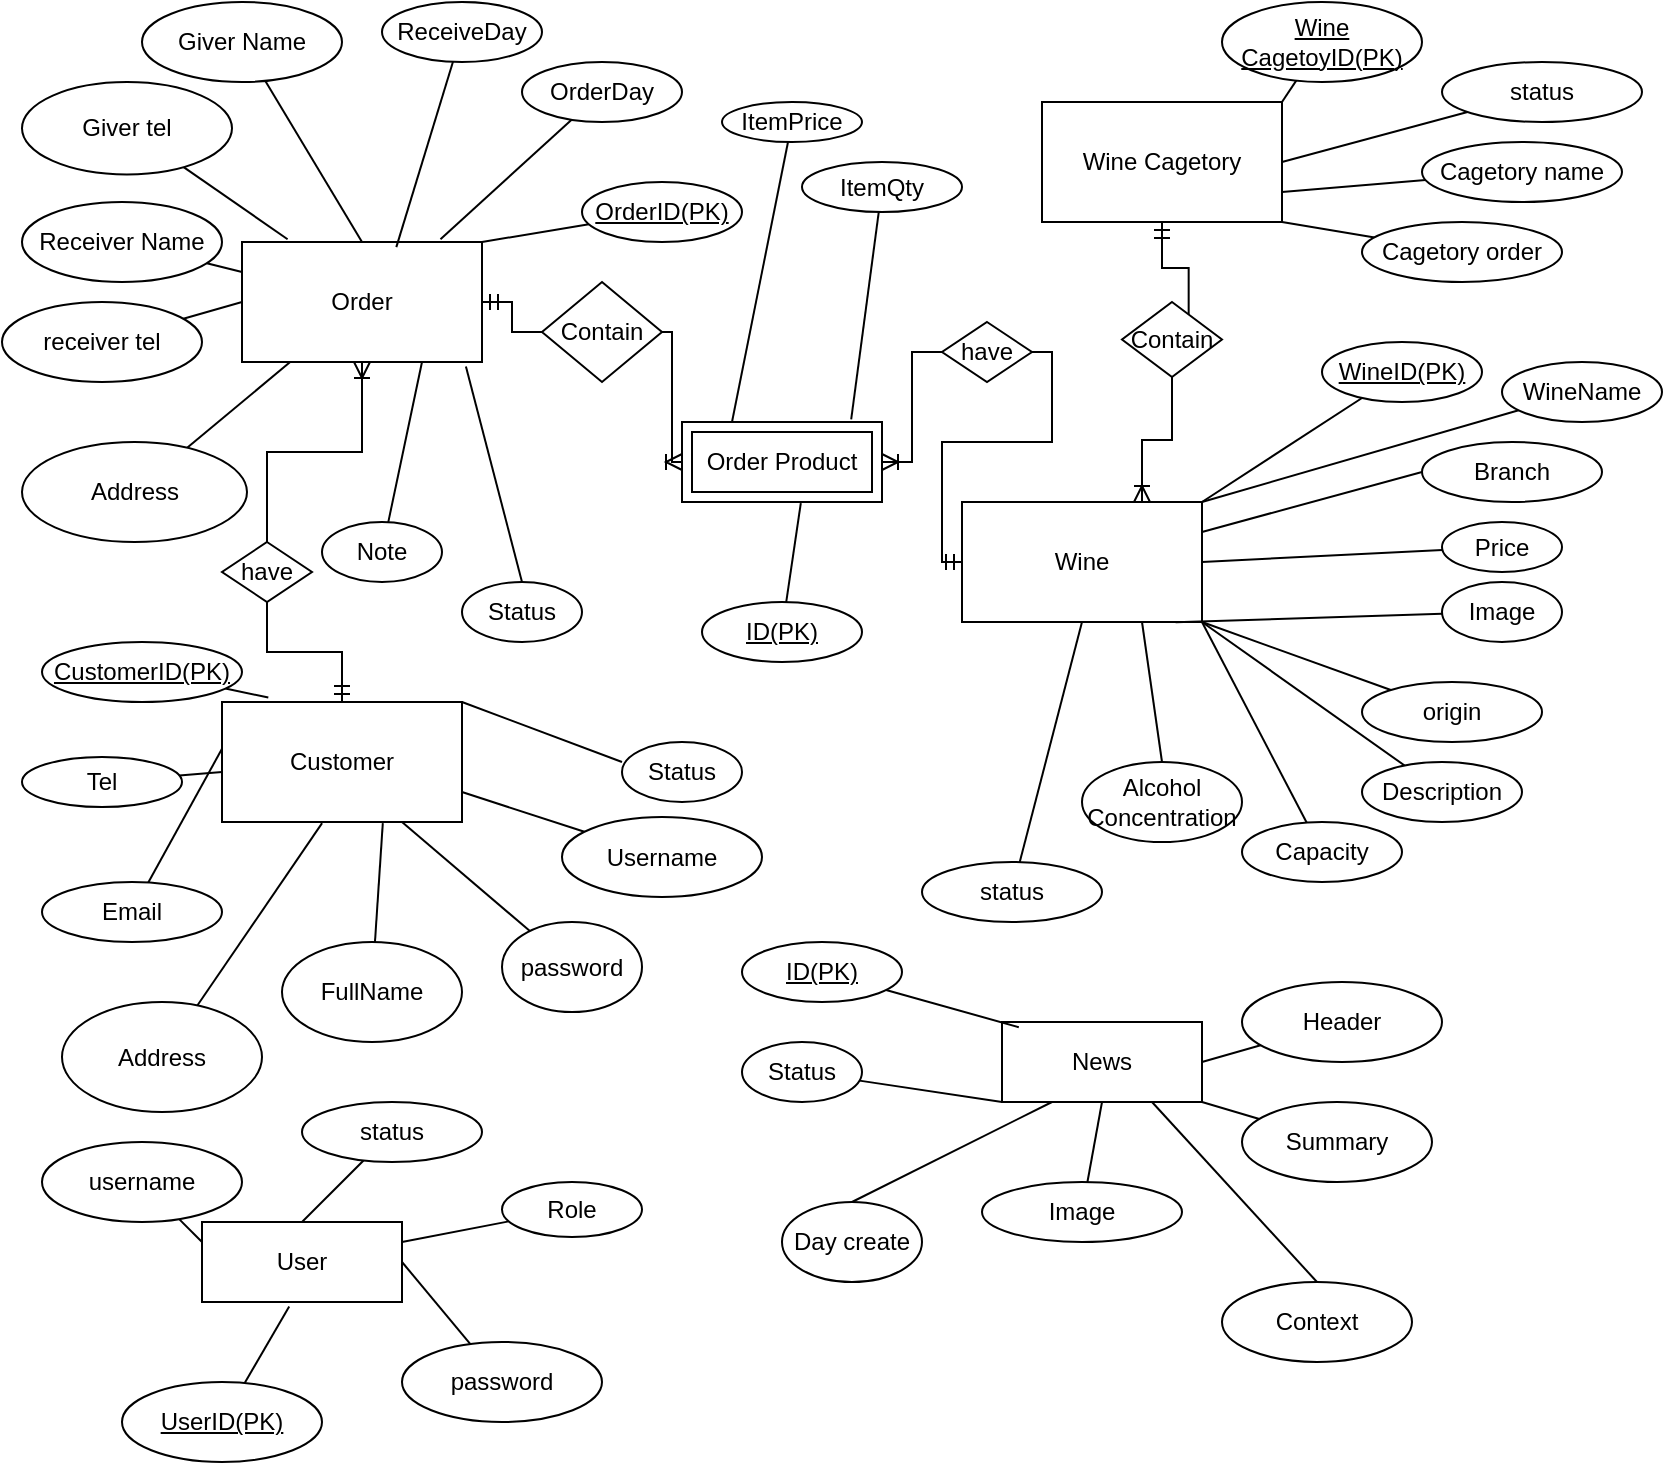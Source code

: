 <mxfile version="21.6.5" type="device">
  <diagram id="R2lEEEUBdFMjLlhIrx00" name="Page-1">
    <mxGraphModel dx="996" dy="573" grid="1" gridSize="10" guides="0" tooltips="1" connect="1" arrows="1" fold="1" page="1" pageScale="1" pageWidth="850" pageHeight="1100" math="0" shadow="0" extFonts="Permanent Marker^https://fonts.googleapis.com/css?family=Permanent+Marker">
      <root>
        <mxCell id="0" />
        <mxCell id="1" parent="0" />
        <mxCell id="dTxI5dDR73npywH-p4hO-19" value="" style="edgeStyle=elbowEdgeStyle;fontSize=12;html=1;endArrow=ERmandOne;startArrow=none;rounded=0;exitX=0.75;exitY=0;exitDx=0;exitDy=0;elbow=vertical;entryX=0.5;entryY=1;entryDx=0;entryDy=0;startFill=0;endFill=0;" parent="1" source="n3k5pTCZ1LAgwSPkUt6G-5" target="dTxI5dDR73npywH-p4hO-30" edge="1">
          <mxGeometry width="100" height="100" relative="1" as="geometry">
            <mxPoint x="622.426" y="171.716" as="sourcePoint" />
            <mxPoint x="750" y="110" as="targetPoint" />
          </mxGeometry>
        </mxCell>
        <mxCell id="dTxI5dDR73npywH-p4hO-21" value="" style="fontSize=12;html=1;endArrow=ERoneToMany;startArrow=none;rounded=0;exitX=0;exitY=0.5;exitDx=0;exitDy=0;entryX=1;entryY=0.5;entryDx=0;entryDy=0;startFill=0;edgeStyle=orthogonalEdgeStyle;" parent="1" source="n3k5pTCZ1LAgwSPkUt6G-11" target="dTxI5dDR73npywH-p4hO-33" edge="1">
          <mxGeometry width="100" height="100" relative="1" as="geometry">
            <mxPoint x="520" y="200" as="sourcePoint" />
            <mxPoint x="420" y="190" as="targetPoint" />
          </mxGeometry>
        </mxCell>
        <mxCell id="dTxI5dDR73npywH-p4hO-22" value="" style="edgeStyle=elbowEdgeStyle;fontSize=12;html=1;endArrow=ERoneToMany;startArrow=none;rounded=0;exitX=1;exitY=0.5;exitDx=0;exitDy=0;entryX=0;entryY=0.5;entryDx=0;entryDy=0;startFill=0;" parent="1" source="n3k5pTCZ1LAgwSPkUt6G-10" target="dTxI5dDR73npywH-p4hO-33" edge="1">
          <mxGeometry width="100" height="100" relative="1" as="geometry">
            <mxPoint x="260" y="160" as="sourcePoint" />
            <mxPoint x="330" y="160" as="targetPoint" />
          </mxGeometry>
        </mxCell>
        <mxCell id="dTxI5dDR73npywH-p4hO-23" value="" style="edgeStyle=orthogonalEdgeStyle;fontSize=12;html=1;endArrow=ERmandOne;startArrow=none;rounded=0;entryX=0.5;entryY=0;entryDx=0;entryDy=0;exitX=0.5;exitY=1;exitDx=0;exitDy=0;startFill=0;endFill=0;" parent="1" source="n3k5pTCZ1LAgwSPkUt6G-12" target="dTxI5dDR73npywH-p4hO-27" edge="1">
          <mxGeometry width="100" height="100" relative="1" as="geometry">
            <mxPoint x="200" y="200" as="sourcePoint" />
            <mxPoint x="240" y="340" as="targetPoint" />
          </mxGeometry>
        </mxCell>
        <mxCell id="dTxI5dDR73npywH-p4hO-25" value="Order" style="rounded=0;whiteSpace=wrap;html=1;" parent="1" vertex="1">
          <mxGeometry x="120" y="130" width="120" height="60" as="geometry" />
        </mxCell>
        <mxCell id="dTxI5dDR73npywH-p4hO-27" value="Customer" style="rounded=0;whiteSpace=wrap;html=1;" parent="1" vertex="1">
          <mxGeometry x="110" y="360" width="120" height="60" as="geometry" />
        </mxCell>
        <mxCell id="dTxI5dDR73npywH-p4hO-30" value="Wine Cagetory" style="rounded=0;whiteSpace=wrap;html=1;" parent="1" vertex="1">
          <mxGeometry x="520" y="60" width="120" height="60" as="geometry" />
        </mxCell>
        <mxCell id="dTxI5dDR73npywH-p4hO-31" value="Wine" style="rounded=0;whiteSpace=wrap;html=1;" parent="1" vertex="1">
          <mxGeometry x="480" y="260" width="120" height="60" as="geometry" />
        </mxCell>
        <mxCell id="dTxI5dDR73npywH-p4hO-33" value="Order Product" style="shape=ext;margin=3;double=1;whiteSpace=wrap;html=1;align=center;" parent="1" vertex="1">
          <mxGeometry x="340" y="220" width="100" height="40" as="geometry" />
        </mxCell>
        <mxCell id="8G3KxPDngYe6h84Ui3Jd-6" style="rounded=0;orthogonalLoop=1;jettySize=auto;html=1;entryX=1;entryY=0;entryDx=0;entryDy=0;endArrow=none;endFill=0;" parent="1" source="dTxI5dDR73npywH-p4hO-35" target="dTxI5dDR73npywH-p4hO-31" edge="1">
          <mxGeometry relative="1" as="geometry">
            <mxPoint x="610" y="280" as="targetPoint" />
          </mxGeometry>
        </mxCell>
        <mxCell id="dTxI5dDR73npywH-p4hO-35" value="WineName" style="ellipse;whiteSpace=wrap;html=1;align=center;" parent="1" vertex="1">
          <mxGeometry x="750" y="190" width="80" height="30" as="geometry" />
        </mxCell>
        <mxCell id="8G3KxPDngYe6h84Ui3Jd-5" style="rounded=0;orthogonalLoop=1;jettySize=auto;html=1;entryX=1;entryY=0;entryDx=0;entryDy=0;endArrow=none;endFill=0;" parent="1" source="dTxI5dDR73npywH-p4hO-38" target="dTxI5dDR73npywH-p4hO-31" edge="1">
          <mxGeometry relative="1" as="geometry" />
        </mxCell>
        <mxCell id="dTxI5dDR73npywH-p4hO-38" value="WineID(PK)" style="ellipse;whiteSpace=wrap;html=1;align=center;fontStyle=4;" parent="1" vertex="1">
          <mxGeometry x="660" y="180" width="80" height="30" as="geometry" />
        </mxCell>
        <mxCell id="8G3KxPDngYe6h84Ui3Jd-9" style="rounded=0;orthogonalLoop=1;jettySize=auto;html=1;entryX=1;entryY=0.5;entryDx=0;entryDy=0;endArrow=none;endFill=0;" parent="1" source="VobUMtlbzpRoxm0NPVZj-3" target="dTxI5dDR73npywH-p4hO-31" edge="1">
          <mxGeometry relative="1" as="geometry">
            <mxPoint x="550" y="370" as="targetPoint" />
          </mxGeometry>
        </mxCell>
        <mxCell id="VobUMtlbzpRoxm0NPVZj-3" value="Price" style="ellipse;whiteSpace=wrap;html=1;align=center;" parent="1" vertex="1">
          <mxGeometry x="720" y="270" width="60" height="25" as="geometry" />
        </mxCell>
        <mxCell id="8G3KxPDngYe6h84Ui3Jd-26" style="rounded=0;orthogonalLoop=1;jettySize=auto;html=1;entryX=0.846;entryY=-0.033;entryDx=0;entryDy=0;entryPerimeter=0;endArrow=none;endFill=0;" parent="1" source="VobUMtlbzpRoxm0NPVZj-5" target="dTxI5dDR73npywH-p4hO-33" edge="1">
          <mxGeometry relative="1" as="geometry" />
        </mxCell>
        <mxCell id="VobUMtlbzpRoxm0NPVZj-5" value="ItemQty" style="ellipse;whiteSpace=wrap;html=1;align=center;" parent="1" vertex="1">
          <mxGeometry x="400" y="90" width="80" height="25" as="geometry" />
        </mxCell>
        <mxCell id="VobUMtlbzpRoxm0NPVZj-6" value="Branch" style="ellipse;whiteSpace=wrap;html=1;align=center;" parent="1" vertex="1">
          <mxGeometry x="710" y="230" width="90" height="30" as="geometry" />
        </mxCell>
        <mxCell id="8G3KxPDngYe6h84Ui3Jd-25" style="rounded=0;orthogonalLoop=1;jettySize=auto;html=1;entryX=0.25;entryY=0;entryDx=0;entryDy=0;endArrow=none;endFill=0;" parent="1" source="VobUMtlbzpRoxm0NPVZj-7" target="dTxI5dDR73npywH-p4hO-33" edge="1">
          <mxGeometry relative="1" as="geometry" />
        </mxCell>
        <mxCell id="VobUMtlbzpRoxm0NPVZj-7" value="ItemPrice" style="ellipse;whiteSpace=wrap;html=1;align=center;" parent="1" vertex="1">
          <mxGeometry x="360" y="60" width="70" height="20" as="geometry" />
        </mxCell>
        <mxCell id="8G3KxPDngYe6h84Ui3Jd-11" style="rounded=0;orthogonalLoop=1;jettySize=auto;html=1;entryX=1;entryY=1;entryDx=0;entryDy=0;endArrow=none;endFill=0;" parent="1" source="VobUMtlbzpRoxm0NPVZj-8" target="dTxI5dDR73npywH-p4hO-31" edge="1">
          <mxGeometry relative="1" as="geometry">
            <mxPoint x="550" y="390" as="targetPoint" />
          </mxGeometry>
        </mxCell>
        <mxCell id="VobUMtlbzpRoxm0NPVZj-8" value="Description" style="ellipse;whiteSpace=wrap;html=1;align=center;" parent="1" vertex="1">
          <mxGeometry x="680" y="390" width="80" height="30" as="geometry" />
        </mxCell>
        <mxCell id="8G3KxPDngYe6h84Ui3Jd-20" style="rounded=0;orthogonalLoop=1;jettySize=auto;html=1;entryX=0.417;entryY=1.009;entryDx=0;entryDy=0;entryPerimeter=0;endArrow=none;endFill=0;" parent="1" source="VobUMtlbzpRoxm0NPVZj-9" target="dTxI5dDR73npywH-p4hO-27" edge="1">
          <mxGeometry relative="1" as="geometry" />
        </mxCell>
        <mxCell id="VobUMtlbzpRoxm0NPVZj-9" value="Address" style="ellipse;whiteSpace=wrap;html=1;align=center;" parent="1" vertex="1">
          <mxGeometry x="30" y="510" width="100" height="55" as="geometry" />
        </mxCell>
        <mxCell id="8G3KxPDngYe6h84Ui3Jd-15" style="rounded=0;orthogonalLoop=1;jettySize=auto;html=1;entryX=0.5;entryY=1;entryDx=0;entryDy=0;endArrow=none;endFill=0;" parent="1" source="VobUMtlbzpRoxm0NPVZj-11" target="dTxI5dDR73npywH-p4hO-31" edge="1">
          <mxGeometry relative="1" as="geometry">
            <mxPoint x="400" y="370" as="targetPoint" />
          </mxGeometry>
        </mxCell>
        <mxCell id="VobUMtlbzpRoxm0NPVZj-11" value="status" style="ellipse;whiteSpace=wrap;html=1;align=center;" parent="1" vertex="1">
          <mxGeometry x="460" y="440" width="90" height="30" as="geometry" />
        </mxCell>
        <mxCell id="8G3KxPDngYe6h84Ui3Jd-23" style="rounded=0;orthogonalLoop=1;jettySize=auto;html=1;entryX=0.827;entryY=-0.023;entryDx=0;entryDy=0;endArrow=none;endFill=0;entryPerimeter=0;" parent="1" source="VobUMtlbzpRoxm0NPVZj-13" target="dTxI5dDR73npywH-p4hO-25" edge="1">
          <mxGeometry relative="1" as="geometry" />
        </mxCell>
        <mxCell id="VobUMtlbzpRoxm0NPVZj-13" value="OrderDay" style="ellipse;whiteSpace=wrap;html=1;align=center;" parent="1" vertex="1">
          <mxGeometry x="260" y="40" width="80" height="30" as="geometry" />
        </mxCell>
        <mxCell id="8G3KxPDngYe6h84Ui3Jd-24" style="rounded=0;orthogonalLoop=1;jettySize=auto;html=1;entryX=1;entryY=0;entryDx=0;entryDy=0;endArrow=none;endFill=0;" parent="1" source="VobUMtlbzpRoxm0NPVZj-15" target="dTxI5dDR73npywH-p4hO-25" edge="1">
          <mxGeometry relative="1" as="geometry" />
        </mxCell>
        <mxCell id="VobUMtlbzpRoxm0NPVZj-15" value="OrderID(PK)" style="ellipse;whiteSpace=wrap;html=1;align=center;fontStyle=4;" parent="1" vertex="1">
          <mxGeometry x="290" y="100" width="80" height="30" as="geometry" />
        </mxCell>
        <mxCell id="8G3KxPDngYe6h84Ui3Jd-17" style="rounded=0;orthogonalLoop=1;jettySize=auto;html=1;entryX=0.67;entryY=1.009;entryDx=0;entryDy=0;entryPerimeter=0;endArrow=none;endFill=0;" parent="1" source="VobUMtlbzpRoxm0NPVZj-16" target="dTxI5dDR73npywH-p4hO-27" edge="1">
          <mxGeometry relative="1" as="geometry">
            <mxPoint x="150" y="480" as="targetPoint" />
          </mxGeometry>
        </mxCell>
        <mxCell id="VobUMtlbzpRoxm0NPVZj-16" value="FullName" style="ellipse;whiteSpace=wrap;html=1;align=center;" parent="1" vertex="1">
          <mxGeometry x="140" y="480" width="90" height="50" as="geometry" />
        </mxCell>
        <mxCell id="8G3KxPDngYe6h84Ui3Jd-18" style="rounded=0;orthogonalLoop=1;jettySize=auto;html=1;endArrow=none;endFill=0;" parent="1" source="VobUMtlbzpRoxm0NPVZj-17" target="dTxI5dDR73npywH-p4hO-27" edge="1">
          <mxGeometry relative="1" as="geometry">
            <mxPoint x="150" y="350" as="targetPoint" />
          </mxGeometry>
        </mxCell>
        <mxCell id="VobUMtlbzpRoxm0NPVZj-17" value="Tel" style="ellipse;whiteSpace=wrap;html=1;align=center;" parent="1" vertex="1">
          <mxGeometry x="10" y="387.5" width="80" height="25" as="geometry" />
        </mxCell>
        <mxCell id="8G3KxPDngYe6h84Ui3Jd-19" style="rounded=0;orthogonalLoop=1;jettySize=auto;html=1;entryX=0.193;entryY=-0.037;entryDx=0;entryDy=0;entryPerimeter=0;elbow=vertical;endArrow=none;endFill=0;" parent="1" source="VobUMtlbzpRoxm0NPVZj-18" target="dTxI5dDR73npywH-p4hO-27" edge="1">
          <mxGeometry relative="1" as="geometry" />
        </mxCell>
        <mxCell id="VobUMtlbzpRoxm0NPVZj-18" value="CustomerID(PK)" style="ellipse;whiteSpace=wrap;html=1;align=center;fontStyle=4;" parent="1" vertex="1">
          <mxGeometry x="20" y="330" width="100" height="30" as="geometry" />
        </mxCell>
        <mxCell id="8G3KxPDngYe6h84Ui3Jd-21" style="rounded=0;orthogonalLoop=1;jettySize=auto;html=1;entryX=0;entryY=0.39;entryDx=0;entryDy=0;entryPerimeter=0;endArrow=none;endFill=0;" parent="1" source="VobUMtlbzpRoxm0NPVZj-19" target="dTxI5dDR73npywH-p4hO-27" edge="1">
          <mxGeometry relative="1" as="geometry" />
        </mxCell>
        <mxCell id="VobUMtlbzpRoxm0NPVZj-19" value="Email" style="ellipse;whiteSpace=wrap;html=1;align=center;" parent="1" vertex="1">
          <mxGeometry x="20" y="450" width="90" height="30" as="geometry" />
        </mxCell>
        <mxCell id="8G3KxPDngYe6h84Ui3Jd-13" style="rounded=0;orthogonalLoop=1;jettySize=auto;html=1;entryX=1;entryY=0.75;entryDx=0;entryDy=0;endArrow=none;endFill=0;" parent="1" source="8G3KxPDngYe6h84Ui3Jd-1" target="dTxI5dDR73npywH-p4hO-30" edge="1">
          <mxGeometry relative="1" as="geometry" />
        </mxCell>
        <mxCell id="8G3KxPDngYe6h84Ui3Jd-1" value="Cagetory name" style="ellipse;whiteSpace=wrap;html=1;align=center;" parent="1" vertex="1">
          <mxGeometry x="710" y="80" width="100" height="30" as="geometry" />
        </mxCell>
        <mxCell id="8G3KxPDngYe6h84Ui3Jd-12" style="rounded=0;orthogonalLoop=1;jettySize=auto;html=1;entryX=1;entryY=0;entryDx=0;entryDy=0;endArrow=none;endFill=0;" parent="1" source="8G3KxPDngYe6h84Ui3Jd-4" target="dTxI5dDR73npywH-p4hO-30" edge="1">
          <mxGeometry relative="1" as="geometry" />
        </mxCell>
        <mxCell id="8G3KxPDngYe6h84Ui3Jd-4" value="Wine&lt;br style=&quot;border-color: var(--border-color);&quot;&gt;CagetoyID(PK)" style="ellipse;whiteSpace=wrap;html=1;align=center;fontStyle=4;" parent="1" vertex="1">
          <mxGeometry x="610" y="10" width="100" height="40" as="geometry" />
        </mxCell>
        <mxCell id="rmuJf8ZQ7ZaGDNXfYBwP-2" style="rounded=0;orthogonalLoop=1;jettySize=auto;html=1;entryX=1;entryY=1;entryDx=0;entryDy=0;endArrow=none;endFill=0;" parent="1" source="rmuJf8ZQ7ZaGDNXfYBwP-1" target="dTxI5dDR73npywH-p4hO-31" edge="1">
          <mxGeometry relative="1" as="geometry">
            <mxPoint x="550" y="400" as="targetPoint" />
          </mxGeometry>
        </mxCell>
        <mxCell id="rmuJf8ZQ7ZaGDNXfYBwP-1" value="Capacity" style="ellipse;whiteSpace=wrap;html=1;align=center;" parent="1" vertex="1">
          <mxGeometry x="620" y="420" width="80" height="30" as="geometry" />
        </mxCell>
        <mxCell id="rmuJf8ZQ7ZaGDNXfYBwP-5" style="edgeStyle=orthogonalEdgeStyle;rounded=0;orthogonalLoop=1;jettySize=auto;html=1;exitX=0.5;exitY=1;exitDx=0;exitDy=0;" parent="1" edge="1">
          <mxGeometry relative="1" as="geometry">
            <mxPoint x="460" y="300" as="sourcePoint" />
            <mxPoint x="460" y="300" as="targetPoint" />
          </mxGeometry>
        </mxCell>
        <mxCell id="Azhsq3GnwWCv2wDgY1An-1" style="edgeStyle=orthogonalEdgeStyle;rounded=0;orthogonalLoop=1;jettySize=auto;html=1;exitX=0.5;exitY=1;exitDx=0;exitDy=0;" parent="1" edge="1">
          <mxGeometry relative="1" as="geometry">
            <mxPoint x="350" y="397.5" as="sourcePoint" />
            <mxPoint x="350" y="397.5" as="targetPoint" />
          </mxGeometry>
        </mxCell>
        <mxCell id="Azhsq3GnwWCv2wDgY1An-3" style="rounded=0;orthogonalLoop=1;jettySize=auto;html=1;endArrow=none;endFill=0;exitX=0.5;exitY=0;exitDx=0;exitDy=0;entryX=0.75;entryY=1;entryDx=0;entryDy=0;" parent="1" source="Azhsq3GnwWCv2wDgY1An-2" edge="1" target="dTxI5dDR73npywH-p4hO-31">
          <mxGeometry relative="1" as="geometry">
            <mxPoint x="604.535" y="349.021" as="sourcePoint" />
            <mxPoint x="600" y="300" as="targetPoint" />
          </mxGeometry>
        </mxCell>
        <mxCell id="Azhsq3GnwWCv2wDgY1An-2" value="Alcohol&lt;br&gt;Concentration" style="ellipse;whiteSpace=wrap;html=1;align=center;" parent="1" vertex="1">
          <mxGeometry x="540" y="390" width="80" height="40" as="geometry" />
        </mxCell>
        <mxCell id="Azhsq3GnwWCv2wDgY1An-16" style="rounded=0;orthogonalLoop=1;jettySize=auto;html=1;endArrow=none;endFill=0;entryX=1;entryY=0.25;entryDx=0;entryDy=0;exitX=0;exitY=0.5;exitDx=0;exitDy=0;" parent="1" source="VobUMtlbzpRoxm0NPVZj-6" target="dTxI5dDR73npywH-p4hO-31" edge="1">
          <mxGeometry relative="1" as="geometry">
            <mxPoint x="735" y="400" as="sourcePoint" />
            <mxPoint x="650" y="240" as="targetPoint" />
          </mxGeometry>
        </mxCell>
        <mxCell id="Azhsq3GnwWCv2wDgY1An-24" style="rounded=0;orthogonalLoop=1;jettySize=auto;html=1;entryX=0.75;entryY=1;entryDx=0;entryDy=0;endArrow=none;endFill=0;" parent="1" source="Azhsq3GnwWCv2wDgY1An-23" target="dTxI5dDR73npywH-p4hO-25" edge="1">
          <mxGeometry relative="1" as="geometry" />
        </mxCell>
        <mxCell id="Azhsq3GnwWCv2wDgY1An-23" value="Note" style="ellipse;whiteSpace=wrap;html=1;align=center;" parent="1" vertex="1">
          <mxGeometry x="160" y="270" width="60" height="30" as="geometry" />
        </mxCell>
        <mxCell id="Azhsq3GnwWCv2wDgY1An-25" style="edgeStyle=orthogonalEdgeStyle;rounded=0;orthogonalLoop=1;jettySize=auto;html=1;exitX=0.5;exitY=1;exitDx=0;exitDy=0;" parent="1" source="VobUMtlbzpRoxm0NPVZj-3" target="VobUMtlbzpRoxm0NPVZj-3" edge="1">
          <mxGeometry relative="1" as="geometry" />
        </mxCell>
        <mxCell id="Azhsq3GnwWCv2wDgY1An-27" style="rounded=0;orthogonalLoop=1;jettySize=auto;html=1;entryX=0.89;entryY=1.003;entryDx=0;entryDy=0;entryPerimeter=0;endArrow=none;endFill=0;" parent="1" source="Azhsq3GnwWCv2wDgY1An-26" target="dTxI5dDR73npywH-p4hO-31" edge="1">
          <mxGeometry relative="1" as="geometry" />
        </mxCell>
        <mxCell id="Azhsq3GnwWCv2wDgY1An-26" value="Image" style="ellipse;whiteSpace=wrap;html=1;align=center;" parent="1" vertex="1">
          <mxGeometry x="720" y="300" width="60" height="30" as="geometry" />
        </mxCell>
        <mxCell id="Azhsq3GnwWCv2wDgY1An-30" style="edgeStyle=orthogonalEdgeStyle;rounded=0;orthogonalLoop=1;jettySize=auto;html=1;exitX=0.5;exitY=1;exitDx=0;exitDy=0;" parent="1" source="Azhsq3GnwWCv2wDgY1An-26" target="Azhsq3GnwWCv2wDgY1An-26" edge="1">
          <mxGeometry relative="1" as="geometry" />
        </mxCell>
        <mxCell id="Azhsq3GnwWCv2wDgY1An-37" value="User" style="whiteSpace=wrap;html=1;align=center;" parent="1" vertex="1">
          <mxGeometry x="100" y="620" width="100" height="40" as="geometry" />
        </mxCell>
        <mxCell id="Azhsq3GnwWCv2wDgY1An-38" value="News" style="whiteSpace=wrap;html=1;align=center;" parent="1" vertex="1">
          <mxGeometry x="500" y="520" width="100" height="40" as="geometry" />
        </mxCell>
        <mxCell id="Azhsq3GnwWCv2wDgY1An-42" style="rounded=0;orthogonalLoop=1;jettySize=auto;html=1;entryX=0;entryY=0.25;entryDx=0;entryDy=0;endArrow=none;endFill=0;" parent="1" source="Azhsq3GnwWCv2wDgY1An-39" target="Azhsq3GnwWCv2wDgY1An-37" edge="1">
          <mxGeometry relative="1" as="geometry" />
        </mxCell>
        <mxCell id="Azhsq3GnwWCv2wDgY1An-39" value="username" style="ellipse;whiteSpace=wrap;html=1;align=center;" parent="1" vertex="1">
          <mxGeometry x="20" y="580" width="100" height="40" as="geometry" />
        </mxCell>
        <mxCell id="Azhsq3GnwWCv2wDgY1An-43" style="rounded=0;orthogonalLoop=1;jettySize=auto;html=1;entryX=0.436;entryY=1.055;entryDx=0;entryDy=0;entryPerimeter=0;endArrow=none;endFill=0;" parent="1" source="Azhsq3GnwWCv2wDgY1An-40" target="Azhsq3GnwWCv2wDgY1An-37" edge="1">
          <mxGeometry relative="1" as="geometry" />
        </mxCell>
        <mxCell id="Azhsq3GnwWCv2wDgY1An-40" value="UserID(PK)" style="ellipse;whiteSpace=wrap;html=1;align=center;fontStyle=4;" parent="1" vertex="1">
          <mxGeometry x="60" y="700" width="100" height="40" as="geometry" />
        </mxCell>
        <mxCell id="Azhsq3GnwWCv2wDgY1An-44" style="rounded=0;orthogonalLoop=1;jettySize=auto;html=1;entryX=1;entryY=0.5;entryDx=0;entryDy=0;endArrow=none;endFill=0;" parent="1" source="Azhsq3GnwWCv2wDgY1An-41" target="Azhsq3GnwWCv2wDgY1An-37" edge="1">
          <mxGeometry relative="1" as="geometry" />
        </mxCell>
        <mxCell id="Azhsq3GnwWCv2wDgY1An-41" value="password" style="ellipse;whiteSpace=wrap;html=1;align=center;" parent="1" vertex="1">
          <mxGeometry x="200" y="680" width="100" height="40" as="geometry" />
        </mxCell>
        <mxCell id="Azhsq3GnwWCv2wDgY1An-47" style="rounded=0;orthogonalLoop=1;jettySize=auto;html=1;entryX=1;entryY=0.5;entryDx=0;entryDy=0;endArrow=none;endFill=0;" parent="1" source="Azhsq3GnwWCv2wDgY1An-45" target="Azhsq3GnwWCv2wDgY1An-38" edge="1">
          <mxGeometry relative="1" as="geometry" />
        </mxCell>
        <mxCell id="Azhsq3GnwWCv2wDgY1An-45" value="Header" style="ellipse;whiteSpace=wrap;html=1;align=center;" parent="1" vertex="1">
          <mxGeometry x="620" y="500" width="100" height="40" as="geometry" />
        </mxCell>
        <mxCell id="Azhsq3GnwWCv2wDgY1An-49" style="rounded=0;orthogonalLoop=1;jettySize=auto;html=1;entryX=1;entryY=1;entryDx=0;entryDy=0;endArrow=none;endFill=0;" parent="1" source="Azhsq3GnwWCv2wDgY1An-46" target="Azhsq3GnwWCv2wDgY1An-38" edge="1">
          <mxGeometry relative="1" as="geometry" />
        </mxCell>
        <mxCell id="Azhsq3GnwWCv2wDgY1An-46" value="Summary" style="ellipse;whiteSpace=wrap;html=1;align=center;" parent="1" vertex="1">
          <mxGeometry x="620" y="560" width="95" height="40" as="geometry" />
        </mxCell>
        <mxCell id="Azhsq3GnwWCv2wDgY1An-50" style="rounded=0;orthogonalLoop=1;jettySize=auto;html=1;entryX=0.5;entryY=1;entryDx=0;entryDy=0;endArrow=none;endFill=0;" parent="1" source="Azhsq3GnwWCv2wDgY1An-48" target="Azhsq3GnwWCv2wDgY1An-38" edge="1">
          <mxGeometry relative="1" as="geometry" />
        </mxCell>
        <mxCell id="Azhsq3GnwWCv2wDgY1An-48" value="Image" style="ellipse;whiteSpace=wrap;html=1;align=center;" parent="1" vertex="1">
          <mxGeometry x="490" y="600" width="100" height="30" as="geometry" />
        </mxCell>
        <mxCell id="n3k5pTCZ1LAgwSPkUt6G-16" style="rounded=0;orthogonalLoop=1;jettySize=auto;html=1;entryX=1;entryY=0.25;entryDx=0;entryDy=0;endArrow=none;endFill=0;" parent="1" source="n3k5pTCZ1LAgwSPkUt6G-15" target="Azhsq3GnwWCv2wDgY1An-37" edge="1">
          <mxGeometry relative="1" as="geometry" />
        </mxCell>
        <mxCell id="n3k5pTCZ1LAgwSPkUt6G-15" value="Role" style="ellipse;whiteSpace=wrap;html=1;align=center;" parent="1" vertex="1">
          <mxGeometry x="250" y="600" width="70" height="27.5" as="geometry" />
        </mxCell>
        <mxCell id="n3k5pTCZ1LAgwSPkUt6G-24" style="rounded=0;orthogonalLoop=1;jettySize=auto;html=1;entryX=0.75;entryY=1;entryDx=0;entryDy=0;endArrow=none;endFill=0;" parent="1" source="n3k5pTCZ1LAgwSPkUt6G-23" target="dTxI5dDR73npywH-p4hO-27" edge="1">
          <mxGeometry relative="1" as="geometry" />
        </mxCell>
        <mxCell id="n3k5pTCZ1LAgwSPkUt6G-23" value="password" style="ellipse;whiteSpace=wrap;html=1;align=center;" parent="1" vertex="1">
          <mxGeometry x="250" y="470" width="70" height="45" as="geometry" />
        </mxCell>
        <mxCell id="n3k5pTCZ1LAgwSPkUt6G-26" style="rounded=0;orthogonalLoop=1;jettySize=auto;html=1;entryX=1;entryY=0.75;entryDx=0;entryDy=0;endArrow=none;endFill=0;" parent="1" source="n3k5pTCZ1LAgwSPkUt6G-25" target="dTxI5dDR73npywH-p4hO-27" edge="1">
          <mxGeometry relative="1" as="geometry" />
        </mxCell>
        <mxCell id="n3k5pTCZ1LAgwSPkUt6G-25" value="Username" style="ellipse;whiteSpace=wrap;html=1;align=center;" parent="1" vertex="1">
          <mxGeometry x="280" y="417.5" width="100" height="40" as="geometry" />
        </mxCell>
        <mxCell id="n3k5pTCZ1LAgwSPkUt6G-29" style="rounded=0;orthogonalLoop=1;jettySize=auto;html=1;entryX=0.19;entryY=-0.023;entryDx=0;entryDy=0;endArrow=none;endFill=0;entryPerimeter=0;" parent="1" source="n3k5pTCZ1LAgwSPkUt6G-28" target="dTxI5dDR73npywH-p4hO-25" edge="1">
          <mxGeometry relative="1" as="geometry" />
        </mxCell>
        <mxCell id="n3k5pTCZ1LAgwSPkUt6G-28" value="Giver tel" style="ellipse;whiteSpace=wrap;html=1;align=center;" parent="1" vertex="1">
          <mxGeometry x="10" y="50" width="105" height="46.25" as="geometry" />
        </mxCell>
        <mxCell id="n3k5pTCZ1LAgwSPkUt6G-35" style="rounded=0;orthogonalLoop=1;jettySize=auto;html=1;entryX=0.5;entryY=0;entryDx=0;entryDy=0;endArrow=none;endFill=0;" parent="1" source="n3k5pTCZ1LAgwSPkUt6G-32" target="dTxI5dDR73npywH-p4hO-25" edge="1">
          <mxGeometry relative="1" as="geometry" />
        </mxCell>
        <mxCell id="n3k5pTCZ1LAgwSPkUt6G-32" value="Giver Name" style="ellipse;whiteSpace=wrap;html=1;align=center;" parent="1" vertex="1">
          <mxGeometry x="70" y="10" width="100" height="40" as="geometry" />
        </mxCell>
        <mxCell id="n3k5pTCZ1LAgwSPkUt6G-37" style="rounded=0;orthogonalLoop=1;jettySize=auto;html=1;entryX=0;entryY=0.5;entryDx=0;entryDy=0;endArrow=none;endFill=0;" parent="1" source="n3k5pTCZ1LAgwSPkUt6G-36" target="dTxI5dDR73npywH-p4hO-25" edge="1">
          <mxGeometry relative="1" as="geometry" />
        </mxCell>
        <mxCell id="n3k5pTCZ1LAgwSPkUt6G-36" value="receiver tel" style="ellipse;whiteSpace=wrap;html=1;align=center;" parent="1" vertex="1">
          <mxGeometry y="160" width="100" height="40" as="geometry" />
        </mxCell>
        <mxCell id="n3k5pTCZ1LAgwSPkUt6G-39" style="rounded=0;orthogonalLoop=1;jettySize=auto;html=1;entryX=0;entryY=0.25;entryDx=0;entryDy=0;endArrow=none;endFill=0;" parent="1" source="n3k5pTCZ1LAgwSPkUt6G-38" target="dTxI5dDR73npywH-p4hO-25" edge="1">
          <mxGeometry relative="1" as="geometry" />
        </mxCell>
        <mxCell id="n3k5pTCZ1LAgwSPkUt6G-38" value="Receiver Name" style="ellipse;whiteSpace=wrap;html=1;align=center;" parent="1" vertex="1">
          <mxGeometry x="10" y="110" width="100" height="40" as="geometry" />
        </mxCell>
        <mxCell id="n3k5pTCZ1LAgwSPkUt6G-41" style="rounded=0;orthogonalLoop=1;jettySize=auto;html=1;endArrow=none;endFill=0;" parent="1" source="n3k5pTCZ1LAgwSPkUt6G-40" target="dTxI5dDR73npywH-p4hO-25" edge="1">
          <mxGeometry relative="1" as="geometry" />
        </mxCell>
        <mxCell id="n3k5pTCZ1LAgwSPkUt6G-40" value="Address" style="ellipse;whiteSpace=wrap;html=1;align=center;" parent="1" vertex="1">
          <mxGeometry x="10" y="230" width="112.5" height="50" as="geometry" />
        </mxCell>
        <mxCell id="n3k5pTCZ1LAgwSPkUt6G-42" value="" style="edgeStyle=orthogonalEdgeStyle;fontSize=12;html=1;endArrow=none;startArrow=ERoneToMany;rounded=0;entryX=0.5;entryY=0;entryDx=0;entryDy=0;exitX=0.5;exitY=1;exitDx=0;exitDy=0;endFill=0;startFill=0;" parent="1" source="dTxI5dDR73npywH-p4hO-25" target="n3k5pTCZ1LAgwSPkUt6G-12" edge="1">
          <mxGeometry width="100" height="100" relative="1" as="geometry">
            <mxPoint x="160" y="200" as="sourcePoint" />
            <mxPoint x="153" y="370" as="targetPoint" />
          </mxGeometry>
        </mxCell>
        <mxCell id="n3k5pTCZ1LAgwSPkUt6G-12" value="have" style="rhombus;whiteSpace=wrap;html=1;" parent="1" vertex="1">
          <mxGeometry x="110" y="280" width="45" height="30" as="geometry" />
        </mxCell>
        <mxCell id="n3k5pTCZ1LAgwSPkUt6G-43" value="" style="edgeStyle=elbowEdgeStyle;fontSize=12;html=1;endArrow=none;startArrow=ERmandOne;rounded=0;exitX=1;exitY=0.5;exitDx=0;exitDy=0;entryX=0;entryY=0.5;entryDx=0;entryDy=0;endFill=0;" parent="1" source="dTxI5dDR73npywH-p4hO-25" target="n3k5pTCZ1LAgwSPkUt6G-10" edge="1">
          <mxGeometry width="100" height="100" relative="1" as="geometry">
            <mxPoint x="220" y="170" as="sourcePoint" />
            <mxPoint x="365" y="110" as="targetPoint" />
          </mxGeometry>
        </mxCell>
        <mxCell id="n3k5pTCZ1LAgwSPkUt6G-10" value="Contain" style="rhombus;whiteSpace=wrap;html=1;" parent="1" vertex="1">
          <mxGeometry x="270" y="150" width="60" height="50" as="geometry" />
        </mxCell>
        <mxCell id="n3k5pTCZ1LAgwSPkUt6G-44" style="edgeStyle=none;rounded=0;orthogonalLoop=1;jettySize=auto;html=1;exitX=1;exitY=1;exitDx=0;exitDy=0;" parent="1" source="n3k5pTCZ1LAgwSPkUt6G-12" target="n3k5pTCZ1LAgwSPkUt6G-12" edge="1">
          <mxGeometry relative="1" as="geometry" />
        </mxCell>
        <mxCell id="n3k5pTCZ1LAgwSPkUt6G-47" value="" style="fontSize=12;html=1;endArrow=none;startArrow=ERmandOne;rounded=0;exitX=0;exitY=0.5;exitDx=0;exitDy=0;entryX=1;entryY=0.5;entryDx=0;entryDy=0;endFill=0;elbow=vertical;edgeStyle=orthogonalEdgeStyle;" parent="1" source="dTxI5dDR73npywH-p4hO-31" target="n3k5pTCZ1LAgwSPkUt6G-11" edge="1">
          <mxGeometry width="100" height="100" relative="1" as="geometry">
            <mxPoint x="550" y="180" as="sourcePoint" />
            <mxPoint x="465" y="110" as="targetPoint" />
          </mxGeometry>
        </mxCell>
        <mxCell id="n3k5pTCZ1LAgwSPkUt6G-11" value="have" style="rhombus;whiteSpace=wrap;html=1;" parent="1" vertex="1">
          <mxGeometry x="470" y="170" width="45" height="30" as="geometry" />
        </mxCell>
        <mxCell id="n3k5pTCZ1LAgwSPkUt6G-49" value="" style="edgeStyle=elbowEdgeStyle;fontSize=12;html=1;endArrow=none;startArrow=ERoneToMany;rounded=0;exitX=0.75;exitY=0;exitDx=0;exitDy=0;entryX=0.5;entryY=1;entryDx=0;entryDy=0;endFill=0;startFill=0;elbow=vertical;" parent="1" source="dTxI5dDR73npywH-p4hO-31" target="n3k5pTCZ1LAgwSPkUt6G-5" edge="1">
          <mxGeometry width="100" height="100" relative="1" as="geometry">
            <mxPoint x="640" y="150" as="sourcePoint" />
            <mxPoint x="590" y="90" as="targetPoint" />
          </mxGeometry>
        </mxCell>
        <mxCell id="n3k5pTCZ1LAgwSPkUt6G-5" value="Contain" style="rhombus;whiteSpace=wrap;html=1;" parent="1" vertex="1">
          <mxGeometry x="560" y="160" width="50" height="37.5" as="geometry" />
        </mxCell>
        <mxCell id="JCfqLwOLU5Aq-_uj0Y8P-2" style="rounded=0;orthogonalLoop=1;jettySize=auto;html=1;entryX=0.643;entryY=0.043;entryDx=0;entryDy=0;entryPerimeter=0;endArrow=none;endFill=0;" edge="1" parent="1" source="JCfqLwOLU5Aq-_uj0Y8P-1" target="dTxI5dDR73npywH-p4hO-25">
          <mxGeometry relative="1" as="geometry" />
        </mxCell>
        <mxCell id="JCfqLwOLU5Aq-_uj0Y8P-1" value="ReceiveDay" style="ellipse;whiteSpace=wrap;html=1;align=center;" vertex="1" parent="1">
          <mxGeometry x="190" y="10" width="80" height="30" as="geometry" />
        </mxCell>
        <mxCell id="JCfqLwOLU5Aq-_uj0Y8P-4" value="Status" style="ellipse;whiteSpace=wrap;html=1;align=center;" vertex="1" parent="1">
          <mxGeometry x="230" y="300" width="60" height="30" as="geometry" />
        </mxCell>
        <mxCell id="JCfqLwOLU5Aq-_uj0Y8P-5" style="rounded=0;orthogonalLoop=1;jettySize=auto;html=1;entryX=0.933;entryY=1.037;entryDx=0;entryDy=0;endArrow=none;endFill=0;entryPerimeter=0;exitX=0.5;exitY=0;exitDx=0;exitDy=0;" edge="1" parent="1" source="JCfqLwOLU5Aq-_uj0Y8P-4" target="dTxI5dDR73npywH-p4hO-25">
          <mxGeometry relative="1" as="geometry">
            <mxPoint x="30" y="294" as="sourcePoint" />
            <mxPoint x="121" y="240" as="targetPoint" />
          </mxGeometry>
        </mxCell>
        <mxCell id="JCfqLwOLU5Aq-_uj0Y8P-8" value="Status" style="ellipse;whiteSpace=wrap;html=1;align=center;" vertex="1" parent="1">
          <mxGeometry x="310" y="380" width="60" height="30" as="geometry" />
        </mxCell>
        <mxCell id="JCfqLwOLU5Aq-_uj0Y8P-9" style="rounded=0;orthogonalLoop=1;jettySize=auto;html=1;endArrow=none;endFill=0;exitX=0;exitY=0.333;exitDx=0;exitDy=0;entryX=1;entryY=0;entryDx=0;entryDy=0;exitPerimeter=0;" edge="1" parent="1" source="JCfqLwOLU5Aq-_uj0Y8P-8" target="dTxI5dDR73npywH-p4hO-27">
          <mxGeometry relative="1" as="geometry">
            <mxPoint x="217.5" y="314" as="sourcePoint" />
            <mxPoint x="290" y="290" as="targetPoint" />
          </mxGeometry>
        </mxCell>
        <mxCell id="JCfqLwOLU5Aq-_uj0Y8P-11" style="rounded=0;orthogonalLoop=1;jettySize=auto;html=1;entryX=0.594;entryY=1.015;entryDx=0;entryDy=0;entryPerimeter=0;endArrow=none;endFill=0;" edge="1" parent="1" source="JCfqLwOLU5Aq-_uj0Y8P-10" target="dTxI5dDR73npywH-p4hO-33">
          <mxGeometry relative="1" as="geometry" />
        </mxCell>
        <mxCell id="JCfqLwOLU5Aq-_uj0Y8P-10" value="ID(PK)" style="ellipse;whiteSpace=wrap;html=1;align=center;fontStyle=4;" vertex="1" parent="1">
          <mxGeometry x="350" y="310" width="80" height="30" as="geometry" />
        </mxCell>
        <mxCell id="JCfqLwOLU5Aq-_uj0Y8P-13" style="rounded=0;orthogonalLoop=1;jettySize=auto;html=1;entryX=1;entryY=1;entryDx=0;entryDy=0;endArrow=none;endFill=0;" edge="1" parent="1" source="JCfqLwOLU5Aq-_uj0Y8P-12" target="dTxI5dDR73npywH-p4hO-30">
          <mxGeometry relative="1" as="geometry">
            <mxPoint x="853.407" y="109.288" as="sourcePoint" />
            <mxPoint x="640.0" y="82.62" as="targetPoint" />
          </mxGeometry>
        </mxCell>
        <mxCell id="JCfqLwOLU5Aq-_uj0Y8P-15" style="rounded=0;orthogonalLoop=1;jettySize=auto;html=1;entryX=1;entryY=0.5;entryDx=0;entryDy=0;endArrow=none;endFill=0;" edge="1" parent="1" source="JCfqLwOLU5Aq-_uj0Y8P-14" target="dTxI5dDR73npywH-p4hO-30">
          <mxGeometry relative="1" as="geometry" />
        </mxCell>
        <mxCell id="JCfqLwOLU5Aq-_uj0Y8P-14" value="status" style="ellipse;whiteSpace=wrap;html=1;align=center;" vertex="1" parent="1">
          <mxGeometry x="720" y="40" width="100" height="30" as="geometry" />
        </mxCell>
        <mxCell id="JCfqLwOLU5Aq-_uj0Y8P-12" value="Cagetory order" style="ellipse;whiteSpace=wrap;html=1;align=center;" vertex="1" parent="1">
          <mxGeometry x="680" y="120" width="100" height="30" as="geometry" />
        </mxCell>
        <mxCell id="JCfqLwOLU5Aq-_uj0Y8P-18" style="rounded=0;orthogonalLoop=1;jettySize=auto;html=1;endArrow=none;endFill=0;" edge="1" parent="1" source="JCfqLwOLU5Aq-_uj0Y8P-17">
          <mxGeometry relative="1" as="geometry">
            <mxPoint x="600" y="320" as="targetPoint" />
          </mxGeometry>
        </mxCell>
        <mxCell id="JCfqLwOLU5Aq-_uj0Y8P-17" value="origin" style="ellipse;whiteSpace=wrap;html=1;align=center;" vertex="1" parent="1">
          <mxGeometry x="680" y="350" width="90" height="30" as="geometry" />
        </mxCell>
        <mxCell id="JCfqLwOLU5Aq-_uj0Y8P-20" style="edgeStyle=orthogonalEdgeStyle;rounded=0;orthogonalLoop=1;jettySize=auto;html=1;exitX=0.5;exitY=1;exitDx=0;exitDy=0;" edge="1" parent="1" source="VobUMtlbzpRoxm0NPVZj-3" target="VobUMtlbzpRoxm0NPVZj-3">
          <mxGeometry relative="1" as="geometry" />
        </mxCell>
        <mxCell id="JCfqLwOLU5Aq-_uj0Y8P-23" style="rounded=0;orthogonalLoop=1;jettySize=auto;html=1;entryX=0.5;entryY=0;entryDx=0;entryDy=0;endArrow=none;endFill=0;" edge="1" parent="1" source="JCfqLwOLU5Aq-_uj0Y8P-22" target="Azhsq3GnwWCv2wDgY1An-37">
          <mxGeometry relative="1" as="geometry" />
        </mxCell>
        <mxCell id="JCfqLwOLU5Aq-_uj0Y8P-22" value="status" style="ellipse;whiteSpace=wrap;html=1;align=center;" vertex="1" parent="1">
          <mxGeometry x="150" y="560" width="90" height="30" as="geometry" />
        </mxCell>
        <mxCell id="JCfqLwOLU5Aq-_uj0Y8P-25" style="rounded=0;orthogonalLoop=1;jettySize=auto;html=1;entryX=0.084;entryY=0.065;entryDx=0;entryDy=0;entryPerimeter=0;endArrow=none;endFill=0;" edge="1" parent="1" source="JCfqLwOLU5Aq-_uj0Y8P-24" target="Azhsq3GnwWCv2wDgY1An-38">
          <mxGeometry relative="1" as="geometry" />
        </mxCell>
        <mxCell id="JCfqLwOLU5Aq-_uj0Y8P-24" value="ID(PK)" style="ellipse;whiteSpace=wrap;html=1;align=center;fontStyle=4;" vertex="1" parent="1">
          <mxGeometry x="370" y="480" width="80" height="30" as="geometry" />
        </mxCell>
        <mxCell id="JCfqLwOLU5Aq-_uj0Y8P-27" style="rounded=0;orthogonalLoop=1;jettySize=auto;html=1;exitX=0.5;exitY=0;exitDx=0;exitDy=0;entryX=0.75;entryY=1;entryDx=0;entryDy=0;endArrow=none;endFill=0;" edge="1" parent="1" source="JCfqLwOLU5Aq-_uj0Y8P-26" target="Azhsq3GnwWCv2wDgY1An-38">
          <mxGeometry relative="1" as="geometry" />
        </mxCell>
        <mxCell id="JCfqLwOLU5Aq-_uj0Y8P-26" value="Context" style="ellipse;whiteSpace=wrap;html=1;align=center;" vertex="1" parent="1">
          <mxGeometry x="610" y="650" width="95" height="40" as="geometry" />
        </mxCell>
        <mxCell id="JCfqLwOLU5Aq-_uj0Y8P-30" style="rounded=0;orthogonalLoop=1;jettySize=auto;html=1;entryX=0;entryY=1;entryDx=0;entryDy=0;endArrow=none;endFill=0;" edge="1" parent="1" source="JCfqLwOLU5Aq-_uj0Y8P-28" target="Azhsq3GnwWCv2wDgY1An-38">
          <mxGeometry relative="1" as="geometry" />
        </mxCell>
        <mxCell id="JCfqLwOLU5Aq-_uj0Y8P-28" value="Status" style="ellipse;whiteSpace=wrap;html=1;align=center;" vertex="1" parent="1">
          <mxGeometry x="370" y="530" width="60" height="30" as="geometry" />
        </mxCell>
        <mxCell id="JCfqLwOLU5Aq-_uj0Y8P-31" style="rounded=0;orthogonalLoop=1;jettySize=auto;html=1;exitX=0.5;exitY=0;exitDx=0;exitDy=0;entryX=0.25;entryY=1;entryDx=0;entryDy=0;endArrow=none;endFill=0;" edge="1" parent="1" source="JCfqLwOLU5Aq-_uj0Y8P-29" target="Azhsq3GnwWCv2wDgY1An-38">
          <mxGeometry relative="1" as="geometry" />
        </mxCell>
        <mxCell id="JCfqLwOLU5Aq-_uj0Y8P-29" value="Day create" style="ellipse;whiteSpace=wrap;html=1;align=center;" vertex="1" parent="1">
          <mxGeometry x="390" y="610" width="70" height="40" as="geometry" />
        </mxCell>
      </root>
    </mxGraphModel>
  </diagram>
</mxfile>
